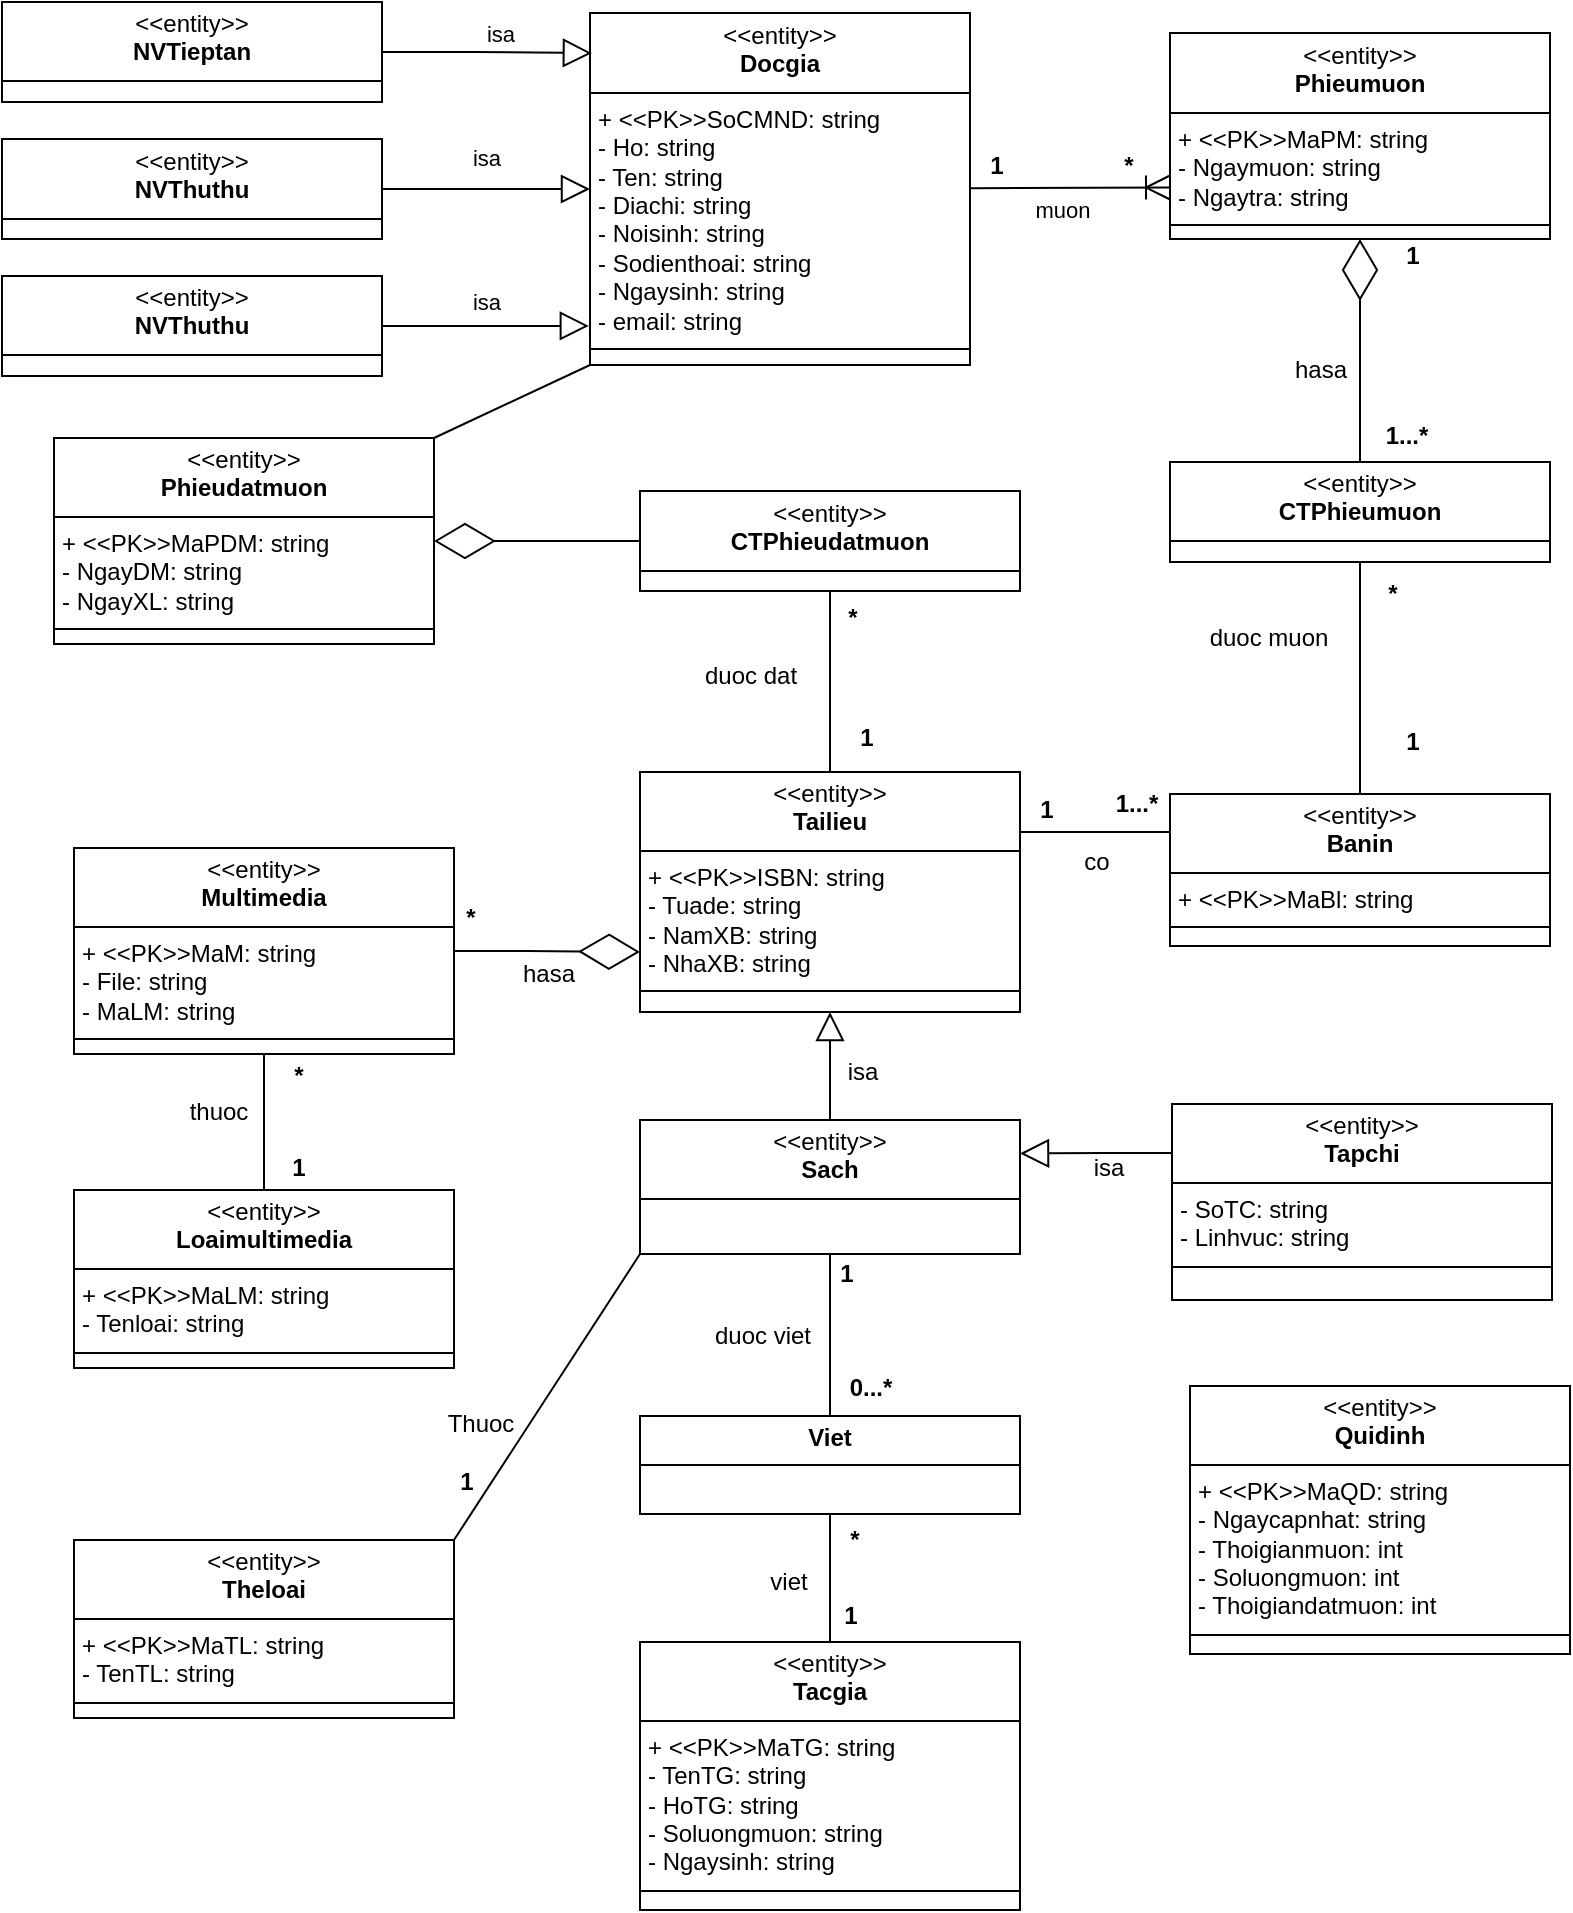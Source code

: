 <mxfile version="28.2.3">
  <diagram id="9jJCZRY8ARZI02SJK51H" name="BTMH-Bài 5">
    <mxGraphModel dx="902" dy="464" grid="1" gridSize="10" guides="1" tooltips="1" connect="1" arrows="1" fold="1" page="1" pageScale="1" pageWidth="850" pageHeight="1100" math="0" shadow="0">
      <root>
        <mxCell id="0" />
        <mxCell id="1" parent="0" />
        <mxCell id="zpcw8m_VkuuExnFBobfv-1" style="rounded=0;orthogonalLoop=1;jettySize=auto;html=1;entryX=0;entryY=0.75;entryDx=0;entryDy=0;endArrow=ERoneToMany;endFill=0;endSize=10;" parent="1" source="zpcw8m_VkuuExnFBobfv-4" target="zpcw8m_VkuuExnFBobfv-5" edge="1">
          <mxGeometry relative="1" as="geometry" />
        </mxCell>
        <mxCell id="zpcw8m_VkuuExnFBobfv-2" value="muon" style="edgeLabel;html=1;align=center;verticalAlign=middle;resizable=0;points=[];" parent="zpcw8m_VkuuExnFBobfv-1" connectable="0" vertex="1">
          <mxGeometry x="-0.085" y="2" relative="1" as="geometry">
            <mxPoint y="13" as="offset" />
          </mxGeometry>
        </mxCell>
        <mxCell id="zpcw8m_VkuuExnFBobfv-3" style="rounded=0;orthogonalLoop=1;jettySize=auto;html=1;exitX=0;exitY=1;exitDx=0;exitDy=0;endArrow=none;endFill=0;entryX=1;entryY=0;entryDx=0;entryDy=0;" parent="1" source="zpcw8m_VkuuExnFBobfv-4" target="zpcw8m_VkuuExnFBobfv-16" edge="1">
          <mxGeometry relative="1" as="geometry" />
        </mxCell>
        <mxCell id="zpcw8m_VkuuExnFBobfv-4" value="&lt;p style=&quot;margin:0px;margin-top:4px;text-align:center;&quot;&gt;&amp;lt;&amp;lt;entity&amp;gt;&amp;gt;&lt;br&gt;&lt;b&gt;Docgia&lt;/b&gt;&lt;/p&gt;&lt;hr size=&quot;1&quot; style=&quot;border-style:solid;&quot;&gt;&lt;p style=&quot;margin:0px;margin-left:4px;&quot;&gt;+ &amp;lt;&amp;lt;PK&amp;gt;&amp;gt;SoCMND: string&lt;/p&gt;&lt;p style=&quot;margin:0px;margin-left:4px;&quot;&gt;- Ho: string&lt;/p&gt;&lt;p style=&quot;margin:0px;margin-left:4px;&quot;&gt;- Ten: string&lt;/p&gt;&lt;p style=&quot;margin:0px;margin-left:4px;&quot;&gt;- Diachi: string&lt;/p&gt;&lt;p style=&quot;margin:0px;margin-left:4px;&quot;&gt;- Noisinh: string&lt;/p&gt;&lt;p style=&quot;margin:0px;margin-left:4px;&quot;&gt;- Sodienthoai: string&lt;/p&gt;&lt;p style=&quot;margin:0px;margin-left:4px;&quot;&gt;- Ngaysinh: string&lt;/p&gt;&lt;p style=&quot;margin:0px;margin-left:4px;&quot;&gt;- email: string&lt;/p&gt;&lt;hr size=&quot;1&quot; style=&quot;border-style:solid;&quot;&gt;&lt;p style=&quot;margin:0px;margin-left:4px;&quot;&gt;&lt;br&gt;&lt;/p&gt;" style="verticalAlign=top;align=left;overflow=fill;html=1;whiteSpace=wrap;" parent="1" vertex="1">
          <mxGeometry x="334" y="45.5" width="190" height="176" as="geometry" />
        </mxCell>
        <mxCell id="zpcw8m_VkuuExnFBobfv-5" value="&lt;p style=&quot;margin:0px;margin-top:4px;text-align:center;&quot;&gt;&amp;lt;&amp;lt;entity&amp;gt;&amp;gt;&lt;br&gt;&lt;b&gt;Phieumuon&lt;/b&gt;&lt;/p&gt;&lt;hr size=&quot;1&quot; style=&quot;border-style:solid;&quot;&gt;&lt;p style=&quot;margin:0px;margin-left:4px;&quot;&gt;+ &amp;lt;&amp;lt;PK&amp;gt;&amp;gt;MaPM: string&lt;/p&gt;&lt;p style=&quot;margin:0px;margin-left:4px;&quot;&gt;- Ngaymuon: string&lt;/p&gt;&lt;p style=&quot;margin:0px;margin-left:4px;&quot;&gt;- Ngaytra: string&lt;/p&gt;&lt;hr size=&quot;1&quot; style=&quot;border-style:solid;&quot;&gt;&lt;p style=&quot;margin:0px;margin-left:4px;&quot;&gt;&lt;br&gt;&lt;/p&gt;" style="verticalAlign=top;align=left;overflow=fill;html=1;whiteSpace=wrap;" parent="1" vertex="1">
          <mxGeometry x="624" y="55.5" width="190" height="103" as="geometry" />
        </mxCell>
        <mxCell id="zpcw8m_VkuuExnFBobfv-6" style="edgeStyle=orthogonalEdgeStyle;rounded=0;orthogonalLoop=1;jettySize=auto;html=1;entryX=0.005;entryY=0.114;entryDx=0;entryDy=0;entryPerimeter=0;endArrow=block;endFill=0;endSize=12;" parent="1" source="zpcw8m_VkuuExnFBobfv-8" target="zpcw8m_VkuuExnFBobfv-4" edge="1">
          <mxGeometry relative="1" as="geometry">
            <mxPoint x="320.454" y="65" as="targetPoint" />
          </mxGeometry>
        </mxCell>
        <mxCell id="zpcw8m_VkuuExnFBobfv-7" value="isa" style="edgeLabel;html=1;align=center;verticalAlign=middle;resizable=0;points=[];" parent="zpcw8m_VkuuExnFBobfv-6" connectable="0" vertex="1">
          <mxGeometry x="0.217" y="-1" relative="1" as="geometry">
            <mxPoint x="-5" y="-11" as="offset" />
          </mxGeometry>
        </mxCell>
        <mxCell id="zpcw8m_VkuuExnFBobfv-8" value="&lt;p style=&quot;margin:0px;margin-top:4px;text-align:center;&quot;&gt;&amp;lt;&amp;lt;entity&amp;gt;&amp;gt;&lt;br&gt;&lt;b&gt;NVTieptan&lt;/b&gt;&lt;/p&gt;&lt;hr size=&quot;1&quot; style=&quot;border-style:solid;&quot;&gt;&lt;p style=&quot;margin:0px;margin-left:4px;&quot;&gt;&lt;/p&gt;&lt;p style=&quot;margin:0px;margin-left:4px;&quot;&gt;&lt;br&gt;&lt;/p&gt;" style="verticalAlign=top;align=left;overflow=fill;html=1;whiteSpace=wrap;" parent="1" vertex="1">
          <mxGeometry x="40" y="40" width="190" height="50" as="geometry" />
        </mxCell>
        <mxCell id="zpcw8m_VkuuExnFBobfv-9" style="edgeStyle=orthogonalEdgeStyle;rounded=0;orthogonalLoop=1;jettySize=auto;html=1;exitX=1;exitY=0.5;exitDx=0;exitDy=0;entryX=0;entryY=0.5;entryDx=0;entryDy=0;endArrow=block;endFill=0;endSize=12;" parent="1" source="zpcw8m_VkuuExnFBobfv-10" target="zpcw8m_VkuuExnFBobfv-4" edge="1">
          <mxGeometry relative="1" as="geometry" />
        </mxCell>
        <mxCell id="zpcw8m_VkuuExnFBobfv-10" value="&lt;p style=&quot;margin:0px;margin-top:4px;text-align:center;&quot;&gt;&amp;lt;&amp;lt;entity&amp;gt;&amp;gt;&lt;br&gt;&lt;b&gt;NVThuthu&lt;/b&gt;&lt;/p&gt;&lt;hr size=&quot;1&quot; style=&quot;border-style:solid;&quot;&gt;&lt;p style=&quot;margin:0px;margin-left:4px;&quot;&gt;&lt;/p&gt;&lt;p style=&quot;margin:0px;margin-left:4px;&quot;&gt;&lt;br&gt;&lt;/p&gt;" style="verticalAlign=top;align=left;overflow=fill;html=1;whiteSpace=wrap;" parent="1" vertex="1">
          <mxGeometry x="40" y="108.5" width="190" height="50" as="geometry" />
        </mxCell>
        <mxCell id="zpcw8m_VkuuExnFBobfv-11" value="&lt;p style=&quot;margin:0px;margin-top:4px;text-align:center;&quot;&gt;&amp;lt;&amp;lt;entity&amp;gt;&amp;gt;&lt;br&gt;&lt;b&gt;NVThuthu&lt;/b&gt;&lt;/p&gt;&lt;hr size=&quot;1&quot; style=&quot;border-style:solid;&quot;&gt;&lt;p style=&quot;margin:0px;margin-left:4px;&quot;&gt;&lt;/p&gt;&lt;p style=&quot;margin:0px;margin-left:4px;&quot;&gt;&lt;br&gt;&lt;/p&gt;" style="verticalAlign=top;align=left;overflow=fill;html=1;whiteSpace=wrap;" parent="1" vertex="1">
          <mxGeometry x="40" y="177" width="190" height="50" as="geometry" />
        </mxCell>
        <mxCell id="zpcw8m_VkuuExnFBobfv-12" style="edgeStyle=orthogonalEdgeStyle;rounded=0;orthogonalLoop=1;jettySize=auto;html=1;entryX=0.5;entryY=1;entryDx=0;entryDy=0;endArrow=diamondThin;endFill=0;endSize=28;" parent="1" source="zpcw8m_VkuuExnFBobfv-13" target="zpcw8m_VkuuExnFBobfv-5" edge="1">
          <mxGeometry relative="1" as="geometry" />
        </mxCell>
        <mxCell id="zpcw8m_VkuuExnFBobfv-13" value="&lt;p style=&quot;margin:0px;margin-top:4px;text-align:center;&quot;&gt;&amp;lt;&amp;lt;entity&amp;gt;&amp;gt;&lt;br&gt;&lt;b&gt;CTPhieumuon&lt;/b&gt;&lt;/p&gt;&lt;hr size=&quot;1&quot; style=&quot;border-style:solid;&quot;&gt;&lt;p style=&quot;margin:0px;margin-left:4px;&quot;&gt;&lt;/p&gt;&lt;p style=&quot;margin:0px;margin-left:4px;&quot;&gt;&lt;br&gt;&lt;/p&gt;" style="verticalAlign=top;align=left;overflow=fill;html=1;whiteSpace=wrap;" parent="1" vertex="1">
          <mxGeometry x="624" y="270" width="190" height="50" as="geometry" />
        </mxCell>
        <mxCell id="zpcw8m_VkuuExnFBobfv-14" style="edgeStyle=orthogonalEdgeStyle;rounded=0;orthogonalLoop=1;jettySize=auto;html=1;exitX=0.5;exitY=0;exitDx=0;exitDy=0;endArrow=none;endFill=0;entryX=0.5;entryY=1;entryDx=0;entryDy=0;" parent="1" source="zpcw8m_VkuuExnFBobfv-21" target="zpcw8m_VkuuExnFBobfv-13" edge="1">
          <mxGeometry relative="1" as="geometry">
            <mxPoint x="720" y="430" as="sourcePoint" />
            <mxPoint x="719.0" y="248" as="targetPoint" />
          </mxGeometry>
        </mxCell>
        <mxCell id="zpcw8m_VkuuExnFBobfv-15" style="edgeStyle=orthogonalEdgeStyle;rounded=0;orthogonalLoop=1;jettySize=auto;html=1;entryX=1;entryY=0.25;entryDx=0;entryDy=0;exitX=0;exitY=0.25;exitDx=0;exitDy=0;endArrow=none;endFill=0;" parent="1" source="zpcw8m_VkuuExnFBobfv-21" target="zpcw8m_VkuuExnFBobfv-18" edge="1">
          <mxGeometry relative="1" as="geometry">
            <mxPoint x="660" y="455" as="sourcePoint" />
          </mxGeometry>
        </mxCell>
        <mxCell id="zpcw8m_VkuuExnFBobfv-16" value="&lt;p style=&quot;margin:0px;margin-top:4px;text-align:center;&quot;&gt;&amp;lt;&amp;lt;entity&amp;gt;&amp;gt;&lt;br&gt;&lt;b&gt;Phieudatmuon&lt;/b&gt;&lt;/p&gt;&lt;hr size=&quot;1&quot; style=&quot;border-style:solid;&quot;&gt;&lt;p style=&quot;margin:0px;margin-left:4px;&quot;&gt;+ &amp;lt;&amp;lt;PK&amp;gt;&amp;gt;MaPDM: string&lt;/p&gt;&lt;p style=&quot;margin:0px;margin-left:4px;&quot;&gt;- NgayDM: string&lt;/p&gt;&lt;p style=&quot;margin:0px;margin-left:4px;&quot;&gt;- NgayXL: string&lt;/p&gt;&lt;hr size=&quot;1&quot; style=&quot;border-style:solid;&quot;&gt;&lt;p style=&quot;margin:0px;margin-left:4px;&quot;&gt;&lt;br&gt;&lt;/p&gt;" style="verticalAlign=top;align=left;overflow=fill;html=1;whiteSpace=wrap;" parent="1" vertex="1">
          <mxGeometry x="66" y="258" width="190" height="103" as="geometry" />
        </mxCell>
        <mxCell id="zpcw8m_VkuuExnFBobfv-17" style="edgeStyle=orthogonalEdgeStyle;rounded=0;orthogonalLoop=1;jettySize=auto;html=1;entryX=0.5;entryY=1;entryDx=0;entryDy=0;endArrow=none;endFill=0;" parent="1" source="zpcw8m_VkuuExnFBobfv-18" target="zpcw8m_VkuuExnFBobfv-37" edge="1">
          <mxGeometry relative="1" as="geometry" />
        </mxCell>
        <mxCell id="zpcw8m_VkuuExnFBobfv-18" value="&lt;p style=&quot;margin:0px;margin-top:4px;text-align:center;&quot;&gt;&amp;lt;&amp;lt;entity&amp;gt;&amp;gt;&lt;br&gt;&lt;b&gt;Tailieu&lt;/b&gt;&lt;/p&gt;&lt;hr size=&quot;1&quot; style=&quot;border-style:solid;&quot;&gt;&lt;p style=&quot;margin:0px;margin-left:4px;&quot;&gt;+ &amp;lt;&amp;lt;PK&amp;gt;&amp;gt;ISBN: string&lt;/p&gt;&lt;p style=&quot;margin:0px;margin-left:4px;&quot;&gt;- Tuade: string&lt;/p&gt;&lt;p style=&quot;margin:0px;margin-left:4px;&quot;&gt;- NamXB: string&lt;/p&gt;&lt;p style=&quot;margin:0px;margin-left:4px;&quot;&gt;- NhaXB: string&lt;/p&gt;&lt;hr size=&quot;1&quot; style=&quot;border-style:solid;&quot;&gt;&lt;p style=&quot;margin:0px;margin-left:4px;&quot;&gt;&lt;br&gt;&lt;/p&gt;" style="verticalAlign=top;align=left;overflow=fill;html=1;whiteSpace=wrap;" parent="1" vertex="1">
          <mxGeometry x="359" y="425" width="190" height="120" as="geometry" />
        </mxCell>
        <mxCell id="zpcw8m_VkuuExnFBobfv-19" style="edgeStyle=orthogonalEdgeStyle;rounded=0;orthogonalLoop=1;jettySize=auto;html=1;endArrow=diamondThin;endFill=0;endSize=28;entryX=0;entryY=0.75;entryDx=0;entryDy=0;" parent="1" source="zpcw8m_VkuuExnFBobfv-20" target="zpcw8m_VkuuExnFBobfv-18" edge="1">
          <mxGeometry relative="1" as="geometry">
            <mxPoint x="344" y="485" as="targetPoint" />
          </mxGeometry>
        </mxCell>
        <mxCell id="zpcw8m_VkuuExnFBobfv-20" value="&lt;p style=&quot;margin:0px;margin-top:4px;text-align:center;&quot;&gt;&amp;lt;&amp;lt;entity&amp;gt;&amp;gt;&lt;br&gt;&lt;b&gt;Multimedia&lt;/b&gt;&lt;/p&gt;&lt;hr size=&quot;1&quot; style=&quot;border-style:solid;&quot;&gt;&lt;p style=&quot;margin:0px;margin-left:4px;&quot;&gt;+ &amp;lt;&amp;lt;PK&amp;gt;&amp;gt;MaM: string&lt;/p&gt;&lt;p style=&quot;margin:0px;margin-left:4px;&quot;&gt;- File: string&lt;/p&gt;&lt;p style=&quot;margin:0px;margin-left:4px;&quot;&gt;- MaLM: string&lt;/p&gt;&lt;hr size=&quot;1&quot; style=&quot;border-style:solid;&quot;&gt;&lt;p style=&quot;margin:0px;margin-left:4px;&quot;&gt;&lt;br&gt;&lt;/p&gt;" style="verticalAlign=top;align=left;overflow=fill;html=1;whiteSpace=wrap;" parent="1" vertex="1">
          <mxGeometry x="76" y="463" width="190" height="103" as="geometry" />
        </mxCell>
        <mxCell id="zpcw8m_VkuuExnFBobfv-21" value="&lt;p style=&quot;margin:0px;margin-top:4px;text-align:center;&quot;&gt;&amp;lt;&amp;lt;entity&amp;gt;&amp;gt;&lt;br&gt;&lt;b&gt;Banin&lt;/b&gt;&lt;/p&gt;&lt;hr size=&quot;1&quot; style=&quot;border-style:solid;&quot;&gt;&lt;p style=&quot;margin:0px;margin-left:4px;&quot;&gt;+ &amp;lt;&amp;lt;PK&amp;gt;&amp;gt;MaBl: string&lt;/p&gt;&lt;hr size=&quot;1&quot; style=&quot;border-style:solid;&quot;&gt;&lt;p style=&quot;margin:0px;margin-left:4px;&quot;&gt;&lt;br&gt;&lt;/p&gt;" style="verticalAlign=top;align=left;overflow=fill;html=1;whiteSpace=wrap;" parent="1" vertex="1">
          <mxGeometry x="624" y="436" width="190" height="76" as="geometry" />
        </mxCell>
        <mxCell id="zpcw8m_VkuuExnFBobfv-22" style="edgeStyle=orthogonalEdgeStyle;rounded=0;orthogonalLoop=1;jettySize=auto;html=1;exitX=0.5;exitY=0;exitDx=0;exitDy=0;entryX=0.5;entryY=1;entryDx=0;entryDy=0;endArrow=none;endFill=0;" parent="1" source="zpcw8m_VkuuExnFBobfv-23" target="zpcw8m_VkuuExnFBobfv-20" edge="1">
          <mxGeometry relative="1" as="geometry" />
        </mxCell>
        <mxCell id="zpcw8m_VkuuExnFBobfv-23" value="&lt;p style=&quot;margin:0px;margin-top:4px;text-align:center;&quot;&gt;&amp;lt;&amp;lt;entity&amp;gt;&amp;gt;&lt;br&gt;&lt;b&gt;Loaimultimedia&lt;/b&gt;&lt;/p&gt;&lt;hr size=&quot;1&quot; style=&quot;border-style:solid;&quot;&gt;&lt;p style=&quot;margin:0px;margin-left:4px;&quot;&gt;+ &amp;lt;&amp;lt;PK&amp;gt;&amp;gt;MaLM: string&lt;/p&gt;&lt;p style=&quot;margin:0px;margin-left:4px;&quot;&gt;- Tenloai: string&lt;/p&gt;&lt;hr size=&quot;1&quot; style=&quot;border-style:solid;&quot;&gt;&lt;p style=&quot;margin:0px;margin-left:4px;&quot;&gt;&lt;br&gt;&lt;/p&gt;" style="verticalAlign=top;align=left;overflow=fill;html=1;whiteSpace=wrap;" parent="1" vertex="1">
          <mxGeometry x="76" y="634" width="190" height="89" as="geometry" />
        </mxCell>
        <mxCell id="zpcw8m_VkuuExnFBobfv-24" style="rounded=0;orthogonalLoop=1;jettySize=auto;html=1;exitX=1;exitY=0;exitDx=0;exitDy=0;entryX=0;entryY=1;entryDx=0;entryDy=0;endArrow=none;endFill=0;" parent="1" source="zpcw8m_VkuuExnFBobfv-25" target="zpcw8m_VkuuExnFBobfv-29" edge="1">
          <mxGeometry relative="1" as="geometry" />
        </mxCell>
        <mxCell id="zpcw8m_VkuuExnFBobfv-25" value="&lt;p style=&quot;margin:0px;margin-top:4px;text-align:center;&quot;&gt;&amp;lt;&amp;lt;entity&amp;gt;&amp;gt;&lt;br&gt;&lt;b&gt;Theloai&lt;/b&gt;&lt;/p&gt;&lt;hr size=&quot;1&quot; style=&quot;border-style:solid;&quot;&gt;&lt;p style=&quot;margin:0px;margin-left:4px;&quot;&gt;+ &amp;lt;&amp;lt;PK&amp;gt;&amp;gt;MaTL: string&lt;/p&gt;&lt;p style=&quot;margin:0px;margin-left:4px;&quot;&gt;- TenTL: string&lt;/p&gt;&lt;hr size=&quot;1&quot; style=&quot;border-style:solid;&quot;&gt;&lt;p style=&quot;margin:0px;margin-left:4px;&quot;&gt;&lt;br&gt;&lt;/p&gt;" style="verticalAlign=top;align=left;overflow=fill;html=1;whiteSpace=wrap;" parent="1" vertex="1">
          <mxGeometry x="76" y="809" width="190" height="89" as="geometry" />
        </mxCell>
        <mxCell id="zpcw8m_VkuuExnFBobfv-26" style="edgeStyle=orthogonalEdgeStyle;rounded=0;orthogonalLoop=1;jettySize=auto;html=1;exitX=0.5;exitY=0;exitDx=0;exitDy=0;entryX=0.5;entryY=1;entryDx=0;entryDy=0;endArrow=none;endFill=0;" parent="1" source="zpcw8m_VkuuExnFBobfv-27" target="zpcw8m_VkuuExnFBobfv-29" edge="1">
          <mxGeometry relative="1" as="geometry" />
        </mxCell>
        <mxCell id="zpcw8m_VkuuExnFBobfv-27" value="&lt;p style=&quot;margin:0px;margin-top:4px;text-align:center;&quot;&gt;&lt;b&gt;Viet&lt;/b&gt;&lt;/p&gt;&lt;hr size=&quot;1&quot; style=&quot;border-style:solid;&quot;&gt;&lt;p style=&quot;margin:0px;margin-left:4px;&quot;&gt;&lt;br&gt;&lt;/p&gt;" style="verticalAlign=top;align=left;overflow=fill;html=1;whiteSpace=wrap;" parent="1" vertex="1">
          <mxGeometry x="359" y="747" width="190" height="49" as="geometry" />
        </mxCell>
        <mxCell id="zpcw8m_VkuuExnFBobfv-28" style="edgeStyle=orthogonalEdgeStyle;rounded=0;orthogonalLoop=1;jettySize=auto;html=1;exitX=0.5;exitY=0;exitDx=0;exitDy=0;endArrow=block;endFill=0;endSize=12;" parent="1" source="zpcw8m_VkuuExnFBobfv-29" target="zpcw8m_VkuuExnFBobfv-18" edge="1">
          <mxGeometry relative="1" as="geometry" />
        </mxCell>
        <mxCell id="zpcw8m_VkuuExnFBobfv-29" value="&lt;p style=&quot;margin:0px;margin-top:4px;text-align:center;&quot;&gt;&amp;lt;&amp;lt;entity&amp;gt;&amp;gt;&lt;br&gt;&lt;b&gt;Sach&lt;/b&gt;&lt;/p&gt;&lt;hr size=&quot;1&quot; style=&quot;border-style:solid;&quot;&gt;&lt;p style=&quot;margin:0px;margin-left:4px;&quot;&gt;&lt;br&gt;&lt;/p&gt;" style="verticalAlign=top;align=left;overflow=fill;html=1;whiteSpace=wrap;" parent="1" vertex="1">
          <mxGeometry x="359" y="599" width="190" height="67" as="geometry" />
        </mxCell>
        <mxCell id="zpcw8m_VkuuExnFBobfv-30" style="edgeStyle=orthogonalEdgeStyle;rounded=0;orthogonalLoop=1;jettySize=auto;html=1;exitX=0;exitY=0.25;exitDx=0;exitDy=0;entryX=1;entryY=0.25;entryDx=0;entryDy=0;endArrow=block;endFill=0;endSize=12;" parent="1" source="zpcw8m_VkuuExnFBobfv-31" target="zpcw8m_VkuuExnFBobfv-29" edge="1">
          <mxGeometry relative="1" as="geometry" />
        </mxCell>
        <mxCell id="zpcw8m_VkuuExnFBobfv-31" value="&lt;p style=&quot;margin:0px;margin-top:4px;text-align:center;&quot;&gt;&amp;lt;&amp;lt;entity&amp;gt;&amp;gt;&lt;br&gt;&lt;b&gt;Tapchi&lt;/b&gt;&lt;/p&gt;&lt;hr size=&quot;1&quot; style=&quot;border-style:solid;&quot;&gt;&lt;p style=&quot;margin:0px;margin-left:4px;&quot;&gt;- SoTC: string&lt;/p&gt;&lt;p style=&quot;margin:0px;margin-left:4px;&quot;&gt;- Linhvuc: string&lt;/p&gt;&lt;hr size=&quot;1&quot; style=&quot;border-style:solid;&quot;&gt;&lt;p style=&quot;margin:0px;margin-left:4px;&quot;&gt;&lt;br&gt;&lt;/p&gt;" style="verticalAlign=top;align=left;overflow=fill;html=1;whiteSpace=wrap;" parent="1" vertex="1">
          <mxGeometry x="625" y="591" width="190" height="98" as="geometry" />
        </mxCell>
        <mxCell id="zpcw8m_VkuuExnFBobfv-32" value="&lt;p style=&quot;margin:0px;margin-top:4px;text-align:center;&quot;&gt;&amp;lt;&amp;lt;entity&amp;gt;&amp;gt;&lt;br&gt;&lt;b&gt;Quidinh&lt;/b&gt;&lt;/p&gt;&lt;hr size=&quot;1&quot; style=&quot;border-style:solid;&quot;&gt;&lt;p style=&quot;margin:0px;margin-left:4px;&quot;&gt;+ &amp;lt;&amp;lt;PK&amp;gt;&amp;gt;MaQD: string&lt;/p&gt;&lt;p style=&quot;margin:0px;margin-left:4px;&quot;&gt;- Ngaycapnhat: string&lt;/p&gt;&lt;p style=&quot;margin:0px;margin-left:4px;&quot;&gt;- Thoigianmuon: int&lt;/p&gt;&lt;p style=&quot;margin:0px;margin-left:4px;&quot;&gt;- Soluongmuon: int&lt;/p&gt;&lt;p style=&quot;margin:0px;margin-left:4px;&quot;&gt;- Thoigiandatmuon: int&lt;/p&gt;&lt;hr size=&quot;1&quot; style=&quot;border-style:solid;&quot;&gt;&lt;p style=&quot;margin:0px;margin-left:4px;&quot;&gt;&lt;br&gt;&lt;/p&gt;" style="verticalAlign=top;align=left;overflow=fill;html=1;whiteSpace=wrap;" parent="1" vertex="1">
          <mxGeometry x="634" y="732" width="190" height="134" as="geometry" />
        </mxCell>
        <mxCell id="zpcw8m_VkuuExnFBobfv-33" style="edgeStyle=orthogonalEdgeStyle;rounded=0;orthogonalLoop=1;jettySize=auto;html=1;entryX=0.5;entryY=1;entryDx=0;entryDy=0;endArrow=none;endFill=0;" parent="1" source="zpcw8m_VkuuExnFBobfv-34" target="zpcw8m_VkuuExnFBobfv-27" edge="1">
          <mxGeometry relative="1" as="geometry" />
        </mxCell>
        <mxCell id="zpcw8m_VkuuExnFBobfv-34" value="&lt;p style=&quot;margin:0px;margin-top:4px;text-align:center;&quot;&gt;&amp;lt;&amp;lt;entity&amp;gt;&amp;gt;&lt;br&gt;&lt;b&gt;Tacgia&lt;/b&gt;&lt;/p&gt;&lt;hr size=&quot;1&quot; style=&quot;border-style:solid;&quot;&gt;&lt;p style=&quot;margin:0px;margin-left:4px;&quot;&gt;+ &amp;lt;&amp;lt;PK&amp;gt;&amp;gt;MaTG: string&lt;/p&gt;&lt;p style=&quot;margin:0px;margin-left:4px;&quot;&gt;- TenTG: string&lt;/p&gt;&lt;p style=&quot;margin:0px;margin-left:4px;&quot;&gt;- HoTG: string&lt;/p&gt;&lt;p style=&quot;margin:0px;margin-left:4px;&quot;&gt;- Soluongmuon: string&lt;/p&gt;&lt;p style=&quot;margin:0px;margin-left:4px;&quot;&gt;- Ngaysinh: string&lt;/p&gt;&lt;hr size=&quot;1&quot; style=&quot;border-style:solid;&quot;&gt;&lt;p style=&quot;margin:0px;margin-left:4px;&quot;&gt;&lt;br&gt;&lt;/p&gt;" style="verticalAlign=top;align=left;overflow=fill;html=1;whiteSpace=wrap;" parent="1" vertex="1">
          <mxGeometry x="359" y="860" width="190" height="134" as="geometry" />
        </mxCell>
        <mxCell id="zpcw8m_VkuuExnFBobfv-35" style="edgeStyle=orthogonalEdgeStyle;rounded=0;orthogonalLoop=1;jettySize=auto;html=1;entryX=-0.003;entryY=0.889;entryDx=0;entryDy=0;entryPerimeter=0;endArrow=block;endFill=0;endSize=12;" parent="1" source="zpcw8m_VkuuExnFBobfv-11" target="zpcw8m_VkuuExnFBobfv-4" edge="1">
          <mxGeometry relative="1" as="geometry" />
        </mxCell>
        <mxCell id="zpcw8m_VkuuExnFBobfv-36" style="edgeStyle=orthogonalEdgeStyle;rounded=0;orthogonalLoop=1;jettySize=auto;html=1;entryX=1;entryY=0.5;entryDx=0;entryDy=0;endArrow=diamondThin;endFill=0;endSize=28;" parent="1" source="zpcw8m_VkuuExnFBobfv-37" target="zpcw8m_VkuuExnFBobfv-16" edge="1">
          <mxGeometry relative="1" as="geometry" />
        </mxCell>
        <mxCell id="zpcw8m_VkuuExnFBobfv-37" value="&lt;p style=&quot;margin:0px;margin-top:4px;text-align:center;&quot;&gt;&amp;lt;&amp;lt;entity&amp;gt;&amp;gt;&lt;br&gt;&lt;b&gt;CTPhieudatmuon&lt;/b&gt;&lt;/p&gt;&lt;hr size=&quot;1&quot; style=&quot;border-style:solid;&quot;&gt;&lt;p style=&quot;margin:0px;margin-left:4px;&quot;&gt;&lt;/p&gt;&lt;p style=&quot;margin:0px;margin-left:4px;&quot;&gt;&lt;br&gt;&lt;/p&gt;" style="verticalAlign=top;align=left;overflow=fill;html=1;whiteSpace=wrap;" parent="1" vertex="1">
          <mxGeometry x="359" y="284.5" width="190" height="50" as="geometry" />
        </mxCell>
        <mxCell id="zpcw8m_VkuuExnFBobfv-38" value="isa" style="edgeLabel;html=1;align=center;verticalAlign=middle;resizable=0;points=[];" parent="1" connectable="0" vertex="1">
          <mxGeometry x="282" y="118" as="geometry" />
        </mxCell>
        <mxCell id="zpcw8m_VkuuExnFBobfv-39" value="isa" style="edgeLabel;html=1;align=center;verticalAlign=middle;resizable=0;points=[];" parent="1" connectable="0" vertex="1">
          <mxGeometry x="282" y="190" as="geometry" />
        </mxCell>
        <mxCell id="zpcw8m_VkuuExnFBobfv-40" value="1" style="text;html=1;align=center;verticalAlign=middle;resizable=0;points=[];autosize=1;strokeColor=none;fillColor=none;fontStyle=1" parent="1" vertex="1">
          <mxGeometry x="524" y="108.5" width="25" height="26" as="geometry" />
        </mxCell>
        <mxCell id="zpcw8m_VkuuExnFBobfv-41" value="*" style="text;html=1;align=center;verticalAlign=middle;resizable=0;points=[];autosize=1;strokeColor=none;fillColor=none;fontStyle=1" parent="1" vertex="1">
          <mxGeometry x="591" y="108.5" width="23" height="26" as="geometry" />
        </mxCell>
        <mxCell id="zpcw8m_VkuuExnFBobfv-42" value="hasa" style="text;html=1;align=center;verticalAlign=middle;resizable=0;points=[];autosize=1;strokeColor=none;fillColor=none;" parent="1" vertex="1">
          <mxGeometry x="677" y="211" width="44" height="26" as="geometry" />
        </mxCell>
        <mxCell id="zpcw8m_VkuuExnFBobfv-43" value="1" style="text;html=1;align=center;verticalAlign=middle;resizable=0;points=[];autosize=1;strokeColor=none;fillColor=none;fontStyle=1" parent="1" vertex="1">
          <mxGeometry x="732" y="154" width="25" height="26" as="geometry" />
        </mxCell>
        <mxCell id="zpcw8m_VkuuExnFBobfv-44" value="1...*" style="text;html=1;align=center;verticalAlign=middle;resizable=0;points=[];autosize=1;strokeColor=none;fillColor=none;fontStyle=1" parent="1" vertex="1">
          <mxGeometry x="722" y="244" width="39" height="26" as="geometry" />
        </mxCell>
        <mxCell id="zpcw8m_VkuuExnFBobfv-45" value="duoc muon" style="text;html=1;align=center;verticalAlign=middle;resizable=0;points=[];autosize=1;strokeColor=none;fillColor=none;" parent="1" vertex="1">
          <mxGeometry x="634" y="345" width="77" height="26" as="geometry" />
        </mxCell>
        <mxCell id="zpcw8m_VkuuExnFBobfv-46" value="1" style="text;html=1;align=center;verticalAlign=middle;resizable=0;points=[];autosize=1;strokeColor=none;fillColor=none;fontStyle=1" parent="1" vertex="1">
          <mxGeometry x="732" y="397" width="25" height="26" as="geometry" />
        </mxCell>
        <mxCell id="zpcw8m_VkuuExnFBobfv-47" value="*" style="text;html=1;align=center;verticalAlign=middle;resizable=0;points=[];autosize=1;strokeColor=none;fillColor=none;fontStyle=1" parent="1" vertex="1">
          <mxGeometry x="723" y="323" width="23" height="26" as="geometry" />
        </mxCell>
        <mxCell id="zpcw8m_VkuuExnFBobfv-48" value="co" style="text;html=1;align=center;verticalAlign=middle;resizable=0;points=[];autosize=1;strokeColor=none;fillColor=none;" parent="1" vertex="1">
          <mxGeometry x="571" y="457" width="31" height="26" as="geometry" />
        </mxCell>
        <mxCell id="zpcw8m_VkuuExnFBobfv-49" value="1" style="text;html=1;align=center;verticalAlign=middle;resizable=0;points=[];autosize=1;strokeColor=none;fillColor=none;fontStyle=1" parent="1" vertex="1">
          <mxGeometry x="549" y="431" width="25" height="26" as="geometry" />
        </mxCell>
        <mxCell id="zpcw8m_VkuuExnFBobfv-50" value="1...*" style="text;html=1;align=center;verticalAlign=middle;resizable=0;points=[];autosize=1;strokeColor=none;fillColor=none;fontStyle=1" parent="1" vertex="1">
          <mxGeometry x="587" y="428" width="39" height="26" as="geometry" />
        </mxCell>
        <mxCell id="zpcw8m_VkuuExnFBobfv-51" value="duoc dat" style="text;html=1;align=center;verticalAlign=middle;resizable=0;points=[];autosize=1;strokeColor=none;fillColor=none;" parent="1" vertex="1">
          <mxGeometry x="382" y="364" width="64" height="26" as="geometry" />
        </mxCell>
        <mxCell id="zpcw8m_VkuuExnFBobfv-52" value="1" style="text;html=1;align=center;verticalAlign=middle;resizable=0;points=[];autosize=1;strokeColor=none;fillColor=none;fontStyle=1" parent="1" vertex="1">
          <mxGeometry x="459" y="395" width="25" height="26" as="geometry" />
        </mxCell>
        <mxCell id="zpcw8m_VkuuExnFBobfv-53" value="*" style="text;html=1;align=center;verticalAlign=middle;resizable=0;points=[];autosize=1;strokeColor=none;fillColor=none;fontStyle=1" parent="1" vertex="1">
          <mxGeometry x="453" y="335" width="23" height="26" as="geometry" />
        </mxCell>
        <mxCell id="zpcw8m_VkuuExnFBobfv-54" value="isa" style="text;html=1;align=center;verticalAlign=middle;resizable=0;points=[];autosize=1;strokeColor=none;fillColor=none;" parent="1" vertex="1">
          <mxGeometry x="453" y="562" width="33" height="26" as="geometry" />
        </mxCell>
        <mxCell id="zpcw8m_VkuuExnFBobfv-55" value="isa" style="text;html=1;align=center;verticalAlign=middle;resizable=0;points=[];autosize=1;strokeColor=none;fillColor=none;" parent="1" vertex="1">
          <mxGeometry x="576" y="610" width="33" height="26" as="geometry" />
        </mxCell>
        <mxCell id="zpcw8m_VkuuExnFBobfv-56" value="hasa" style="text;html=1;align=center;verticalAlign=middle;resizable=0;points=[];autosize=1;strokeColor=none;fillColor=none;" parent="1" vertex="1">
          <mxGeometry x="291" y="513" width="44" height="26" as="geometry" />
        </mxCell>
        <mxCell id="zpcw8m_VkuuExnFBobfv-57" value="*" style="text;html=1;align=center;verticalAlign=middle;resizable=0;points=[];autosize=1;strokeColor=none;fillColor=none;fontStyle=1" parent="1" vertex="1">
          <mxGeometry x="262" y="485" width="23" height="26" as="geometry" />
        </mxCell>
        <mxCell id="zpcw8m_VkuuExnFBobfv-58" value="thuoc" style="text;html=1;align=center;verticalAlign=middle;resizable=0;points=[];autosize=1;strokeColor=none;fillColor=none;" parent="1" vertex="1">
          <mxGeometry x="124" y="582" width="47" height="26" as="geometry" />
        </mxCell>
        <mxCell id="zpcw8m_VkuuExnFBobfv-59" value="1" style="text;html=1;align=center;verticalAlign=middle;resizable=0;points=[];autosize=1;strokeColor=none;fillColor=none;fontStyle=1" parent="1" vertex="1">
          <mxGeometry x="175" y="610" width="25" height="26" as="geometry" />
        </mxCell>
        <mxCell id="zpcw8m_VkuuExnFBobfv-60" value="*" style="text;html=1;align=center;verticalAlign=middle;resizable=0;points=[];autosize=1;strokeColor=none;fillColor=none;fontStyle=1" parent="1" vertex="1">
          <mxGeometry x="176" y="564" width="23" height="26" as="geometry" />
        </mxCell>
        <mxCell id="zpcw8m_VkuuExnFBobfv-61" value="duoc viet" style="text;html=1;align=center;verticalAlign=middle;resizable=0;points=[];autosize=1;strokeColor=none;fillColor=none;" parent="1" vertex="1">
          <mxGeometry x="387" y="694" width="66" height="26" as="geometry" />
        </mxCell>
        <mxCell id="zpcw8m_VkuuExnFBobfv-62" value="0...*" style="text;html=1;align=center;verticalAlign=middle;resizable=0;points=[];autosize=1;strokeColor=none;fillColor=none;fontStyle=1" parent="1" vertex="1">
          <mxGeometry x="454" y="720" width="39" height="26" as="geometry" />
        </mxCell>
        <mxCell id="zpcw8m_VkuuExnFBobfv-63" value="1" style="text;html=1;align=center;verticalAlign=middle;resizable=0;points=[];autosize=1;strokeColor=none;fillColor=none;fontStyle=1" parent="1" vertex="1">
          <mxGeometry x="449" y="663" width="25" height="26" as="geometry" />
        </mxCell>
        <mxCell id="zpcw8m_VkuuExnFBobfv-64" value="viet" style="text;html=1;align=center;verticalAlign=middle;resizable=0;points=[];autosize=1;strokeColor=none;fillColor=none;" parent="1" vertex="1">
          <mxGeometry x="414" y="817" width="37" height="26" as="geometry" />
        </mxCell>
        <mxCell id="zpcw8m_VkuuExnFBobfv-65" value="&lt;b&gt;1&lt;/b&gt;" style="text;html=1;align=center;verticalAlign=middle;resizable=0;points=[];autosize=1;strokeColor=none;fillColor=none;" parent="1" vertex="1">
          <mxGeometry x="451" y="834" width="25" height="26" as="geometry" />
        </mxCell>
        <mxCell id="zpcw8m_VkuuExnFBobfv-66" value="&lt;b&gt;*&lt;/b&gt;" style="text;html=1;align=center;verticalAlign=middle;resizable=0;points=[];autosize=1;strokeColor=none;fillColor=none;" parent="1" vertex="1">
          <mxGeometry x="454" y="796" width="23" height="26" as="geometry" />
        </mxCell>
        <mxCell id="zpcw8m_VkuuExnFBobfv-67" value="Thuoc" style="text;html=1;align=center;verticalAlign=middle;resizable=0;points=[];autosize=1;strokeColor=none;fillColor=none;" parent="1" vertex="1">
          <mxGeometry x="253" y="738" width="51" height="26" as="geometry" />
        </mxCell>
        <mxCell id="zpcw8m_VkuuExnFBobfv-68" value="1" style="text;html=1;align=center;verticalAlign=middle;resizable=0;points=[];autosize=1;strokeColor=none;fillColor=none;fontStyle=1" parent="1" vertex="1">
          <mxGeometry x="259" y="767" width="25" height="26" as="geometry" />
        </mxCell>
      </root>
    </mxGraphModel>
  </diagram>
</mxfile>
